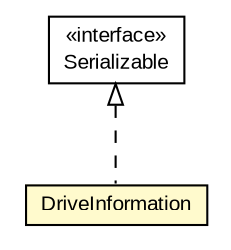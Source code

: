 #!/usr/local/bin/dot
#
# Class diagram 
# Generated by UMLGraph version R5_6-24-gf6e263 (http://www.umlgraph.org/)
#

digraph G {
	edge [fontname="arial",fontsize=10,labelfontname="arial",labelfontsize=10];
	node [fontname="arial",fontsize=10,shape=plaintext];
	nodesep=0.25;
	ranksep=0.5;
	// org.miloss.fgsms.services.interfaces.common.DriveInformation
	c343933 [label=<<table title="org.miloss.fgsms.services.interfaces.common.DriveInformation" border="0" cellborder="1" cellspacing="0" cellpadding="2" port="p" bgcolor="lemonChiffon" href="./DriveInformation.html">
		<tr><td><table border="0" cellspacing="0" cellpadding="1">
<tr><td align="center" balign="center"> DriveInformation </td></tr>
		</table></td></tr>
		</table>>, URL="./DriveInformation.html", fontname="arial", fontcolor="black", fontsize=10.0];
	//org.miloss.fgsms.services.interfaces.common.DriveInformation implements java.io.Serializable
	c344875:p -> c343933:p [dir=back,arrowtail=empty,style=dashed];
	// java.io.Serializable
	c344875 [label=<<table title="java.io.Serializable" border="0" cellborder="1" cellspacing="0" cellpadding="2" port="p" href="http://java.sun.com/j2se/1.4.2/docs/api/java/io/Serializable.html">
		<tr><td><table border="0" cellspacing="0" cellpadding="1">
<tr><td align="center" balign="center"> &#171;interface&#187; </td></tr>
<tr><td align="center" balign="center"> Serializable </td></tr>
		</table></td></tr>
		</table>>, URL="http://java.sun.com/j2se/1.4.2/docs/api/java/io/Serializable.html", fontname="arial", fontcolor="black", fontsize=10.0];
}

